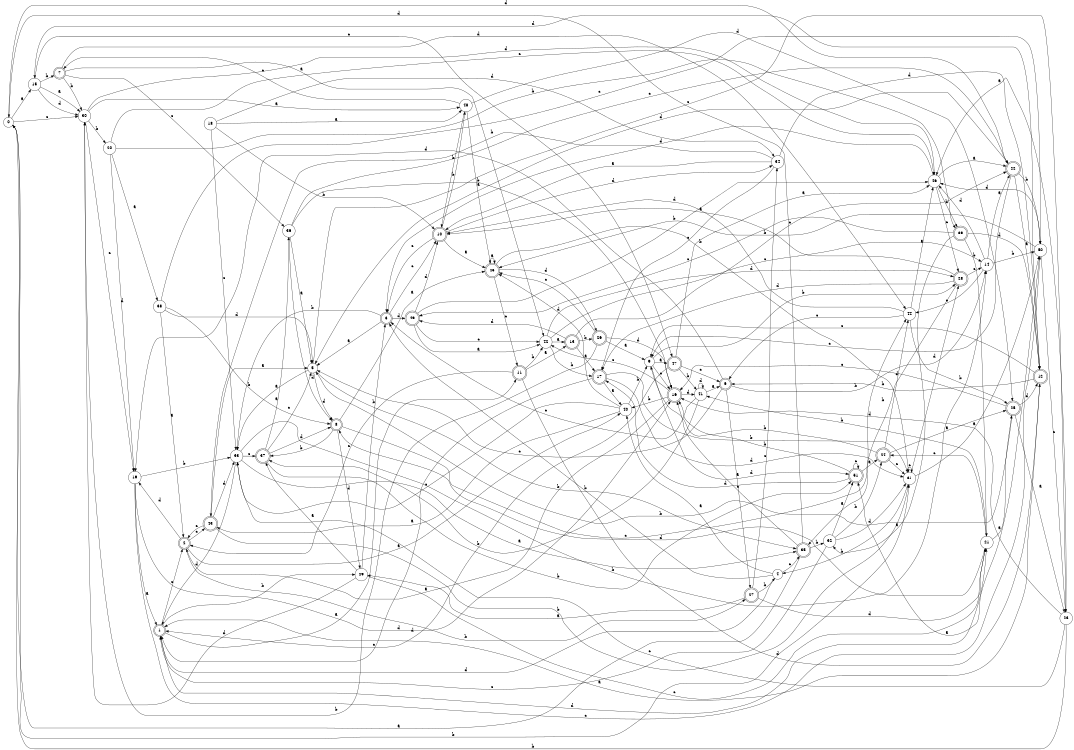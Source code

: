 digraph n42_9 {
__start0 [label="" shape="none"];

rankdir=LR;
size="8,5";

s0 [style="filled", color="black", fillcolor="white" shape="circle", label="0"];
s1 [style="rounded,filled", color="black", fillcolor="white" shape="doublecircle", label="1"];
s2 [style="rounded,filled", color="black", fillcolor="white" shape="doublecircle", label="2"];
s3 [style="rounded,filled", color="black", fillcolor="white" shape="doublecircle", label="3"];
s4 [style="filled", color="black", fillcolor="white" shape="circle", label="4"];
s5 [style="filled", color="black", fillcolor="white" shape="circle", label="5"];
s6 [style="rounded,filled", color="black", fillcolor="white" shape="doublecircle", label="6"];
s7 [style="rounded,filled", color="black", fillcolor="white" shape="doublecircle", label="7"];
s8 [style="rounded,filled", color="black", fillcolor="white" shape="doublecircle", label="8"];
s9 [style="filled", color="black", fillcolor="white" shape="circle", label="9"];
s10 [style="rounded,filled", color="black", fillcolor="white" shape="doublecircle", label="10"];
s11 [style="rounded,filled", color="black", fillcolor="white" shape="doublecircle", label="11"];
s12 [style="rounded,filled", color="black", fillcolor="white" shape="doublecircle", label="12"];
s13 [style="rounded,filled", color="black", fillcolor="white" shape="doublecircle", label="13"];
s14 [style="filled", color="black", fillcolor="white" shape="circle", label="14"];
s15 [style="filled", color="black", fillcolor="white" shape="circle", label="15"];
s16 [style="rounded,filled", color="black", fillcolor="white" shape="doublecircle", label="16"];
s17 [style="rounded,filled", color="black", fillcolor="white" shape="doublecircle", label="17"];
s18 [style="filled", color="black", fillcolor="white" shape="circle", label="18"];
s19 [style="filled", color="black", fillcolor="white" shape="circle", label="19"];
s20 [style="filled", color="black", fillcolor="white" shape="circle", label="20"];
s21 [style="filled", color="black", fillcolor="white" shape="circle", label="21"];
s22 [style="rounded,filled", color="black", fillcolor="white" shape="doublecircle", label="22"];
s23 [style="filled", color="black", fillcolor="white" shape="circle", label="23"];
s24 [style="rounded,filled", color="black", fillcolor="white" shape="doublecircle", label="24"];
s25 [style="rounded,filled", color="black", fillcolor="white" shape="doublecircle", label="25"];
s26 [style="rounded,filled", color="black", fillcolor="white" shape="doublecircle", label="26"];
s27 [style="rounded,filled", color="black", fillcolor="white" shape="doublecircle", label="27"];
s28 [style="rounded,filled", color="black", fillcolor="white" shape="doublecircle", label="28"];
s29 [style="filled", color="black", fillcolor="white" shape="circle", label="29"];
s30 [style="filled", color="black", fillcolor="white" shape="circle", label="30"];
s31 [style="filled", color="black", fillcolor="white" shape="circle", label="31"];
s32 [style="filled", color="black", fillcolor="white" shape="circle", label="32"];
s33 [style="filled", color="black", fillcolor="white" shape="circle", label="33"];
s34 [style="filled", color="black", fillcolor="white" shape="circle", label="34"];
s35 [style="rounded,filled", color="black", fillcolor="white" shape="doublecircle", label="35"];
s36 [style="filled", color="black", fillcolor="white" shape="circle", label="36"];
s37 [style="rounded,filled", color="black", fillcolor="white" shape="doublecircle", label="37"];
s38 [style="filled", color="black", fillcolor="white" shape="circle", label="38"];
s39 [style="rounded,filled", color="black", fillcolor="white" shape="doublecircle", label="39"];
s40 [style="filled", color="black", fillcolor="white" shape="circle", label="40"];
s41 [style="filled", color="black", fillcolor="white" shape="circle", label="41"];
s42 [style="filled", color="black", fillcolor="white" shape="circle", label="42"];
s43 [style="rounded,filled", color="black", fillcolor="white" shape="doublecircle", label="43"];
s44 [style="filled", color="black", fillcolor="white" shape="circle", label="44"];
s45 [style="rounded,filled", color="black", fillcolor="white" shape="doublecircle", label="45"];
s46 [style="filled", color="black", fillcolor="white" shape="circle", label="46"];
s47 [style="rounded,filled", color="black", fillcolor="white" shape="doublecircle", label="47"];
s48 [style="filled", color="black", fillcolor="white" shape="circle", label="48"];
s49 [style="rounded,filled", color="black", fillcolor="white" shape="doublecircle", label="49"];
s50 [style="filled", color="black", fillcolor="white" shape="circle", label="50"];
s51 [style="rounded,filled", color="black", fillcolor="white" shape="doublecircle", label="51"];
s0 -> s15 [label="a"];
s0 -> s31 [label="b"];
s0 -> s30 [label="c"];
s0 -> s22 [label="d"];
s1 -> s11 [label="a"];
s1 -> s29 [label="b"];
s1 -> s2 [label="c"];
s1 -> s21 [label="d"];
s2 -> s40 [label="a"];
s2 -> s27 [label="b"];
s2 -> s43 [label="c"];
s2 -> s19 [label="d"];
s3 -> s5 [label="a"];
s3 -> s33 [label="b"];
s3 -> s10 [label="c"];
s3 -> s49 [label="d"];
s4 -> s40 [label="a"];
s4 -> s3 [label="b"];
s4 -> s35 [label="c"];
s4 -> s1 [label="d"];
s5 -> s33 [label="a"];
s5 -> s35 [label="b"];
s5 -> s23 [label="c"];
s5 -> s8 [label="d"];
s6 -> s27 [label="a"];
s6 -> s14 [label="b"];
s6 -> s5 [label="c"];
s6 -> s19 [label="d"];
s7 -> s42 [label="a"];
s7 -> s30 [label="b"];
s7 -> s36 [label="c"];
s7 -> s44 [label="d"];
s8 -> s45 [label="a"];
s8 -> s37 [label="b"];
s8 -> s44 [label="c"];
s8 -> s29 [label="d"];
s9 -> s47 [label="a"];
s9 -> s28 [label="b"];
s9 -> s16 [label="c"];
s9 -> s51 [label="d"];
s10 -> s45 [label="a"];
s10 -> s48 [label="b"];
s10 -> s3 [label="c"];
s10 -> s34 [label="d"];
s11 -> s13 [label="a"];
s11 -> s42 [label="b"];
s11 -> s2 [label="c"];
s11 -> s12 [label="d"];
s12 -> s1 [label="a"];
s12 -> s6 [label="b"];
s12 -> s9 [label="c"];
s12 -> s15 [label="d"];
s13 -> s17 [label="a"];
s13 -> s26 [label="b"];
s13 -> s22 [label="c"];
s13 -> s49 [label="d"];
s14 -> s22 [label="a"];
s14 -> s50 [label="b"];
s14 -> s44 [label="c"];
s14 -> s46 [label="d"];
s15 -> s30 [label="a"];
s15 -> s7 [label="b"];
s15 -> s47 [label="c"];
s15 -> s30 [label="d"];
s16 -> s2 [label="a"];
s16 -> s40 [label="b"];
s16 -> s42 [label="c"];
s16 -> s41 [label="d"];
s17 -> s40 [label="a"];
s17 -> s31 [label="b"];
s17 -> s1 [label="c"];
s17 -> s31 [label="d"];
s18 -> s48 [label="a"];
s18 -> s10 [label="b"];
s18 -> s33 [label="c"];
s18 -> s34 [label="d"];
s19 -> s1 [label="a"];
s19 -> s33 [label="b"];
s19 -> s50 [label="c"];
s19 -> s16 [label="d"];
s20 -> s38 [label="a"];
s20 -> s39 [label="b"];
s20 -> s46 [label="c"];
s20 -> s19 [label="d"];
s21 -> s25 [label="a"];
s21 -> s41 [label="b"];
s21 -> s24 [label="c"];
s21 -> s8 [label="d"];
s22 -> s12 [label="a"];
s22 -> s50 [label="b"];
s22 -> s9 [label="c"];
s22 -> s5 [label="d"];
s23 -> s46 [label="a"];
s23 -> s0 [label="b"];
s23 -> s33 [label="c"];
s23 -> s16 [label="d"];
s24 -> s25 [label="a"];
s24 -> s9 [label="b"];
s24 -> s31 [label="c"];
s24 -> s44 [label="d"];
s25 -> s23 [label="a"];
s25 -> s5 [label="b"];
s25 -> s16 [label="c"];
s25 -> s12 [label="d"];
s26 -> s9 [label="a"];
s26 -> s30 [label="b"];
s26 -> s45 [label="c"];
s26 -> s16 [label="d"];
s27 -> s29 [label="a"];
s27 -> s4 [label="b"];
s27 -> s34 [label="c"];
s27 -> s21 [label="d"];
s28 -> s10 [label="a"];
s28 -> s35 [label="b"];
s28 -> s14 [label="c"];
s28 -> s17 [label="d"];
s29 -> s37 [label="a"];
s29 -> s3 [label="b"];
s29 -> s21 [label="c"];
s29 -> s30 [label="d"];
s30 -> s48 [label="a"];
s30 -> s20 [label="b"];
s30 -> s19 [label="c"];
s30 -> s46 [label="d"];
s31 -> s50 [label="a"];
s31 -> s4 [label="b"];
s31 -> s31 [label="c"];
s31 -> s28 [label="d"];
s32 -> s51 [label="a"];
s32 -> s24 [label="b"];
s32 -> s1 [label="c"];
s32 -> s31 [label="d"];
s33 -> s35 [label="a"];
s33 -> s14 [label="b"];
s33 -> s37 [label="c"];
s33 -> s1 [label="d"];
s34 -> s10 [label="a"];
s34 -> s43 [label="b"];
s34 -> s17 [label="c"];
s34 -> s12 [label="d"];
s35 -> s0 [label="a"];
s35 -> s32 [label="b"];
s35 -> s16 [label="c"];
s35 -> s0 [label="d"];
s36 -> s5 [label="a"];
s36 -> s16 [label="b"];
s36 -> s22 [label="c"];
s36 -> s8 [label="d"];
s37 -> s36 [label="a"];
s37 -> s51 [label="b"];
s37 -> s5 [label="c"];
s37 -> s8 [label="d"];
s38 -> s2 [label="a"];
s38 -> s8 [label="b"];
s38 -> s50 [label="c"];
s38 -> s5 [label="d"];
s39 -> s32 [label="a"];
s39 -> s21 [label="b"];
s39 -> s49 [label="c"];
s39 -> s12 [label="d"];
s40 -> s43 [label="a"];
s40 -> s9 [label="b"];
s40 -> s33 [label="c"];
s40 -> s45 [label="d"];
s41 -> s6 [label="a"];
s41 -> s37 [label="b"];
s41 -> s3 [label="c"];
s41 -> s41 [label="d"];
s42 -> s13 [label="a"];
s42 -> s17 [label="b"];
s42 -> s14 [label="c"];
s42 -> s28 [label="d"];
s43 -> s5 [label="a"];
s43 -> s31 [label="b"];
s43 -> s2 [label="c"];
s43 -> s33 [label="d"];
s44 -> s46 [label="a"];
s44 -> s25 [label="b"];
s44 -> s6 [label="c"];
s44 -> s10 [label="d"];
s45 -> s45 [label="a"];
s45 -> s31 [label="b"];
s45 -> s11 [label="c"];
s45 -> s26 [label="d"];
s46 -> s22 [label="a"];
s46 -> s39 [label="b"];
s46 -> s28 [label="c"];
s46 -> s3 [label="d"];
s47 -> s46 [label="a"];
s47 -> s41 [label="b"];
s47 -> s6 [label="c"];
s47 -> s1 [label="d"];
s48 -> s45 [label="a"];
s48 -> s10 [label="b"];
s48 -> s7 [label="c"];
s48 -> s25 [label="d"];
s49 -> s42 [label="a"];
s49 -> s46 [label="b"];
s49 -> s42 [label="c"];
s49 -> s10 [label="d"];
s50 -> s51 [label="a"];
s50 -> s45 [label="b"];
s50 -> s23 [label="c"];
s50 -> s46 [label="d"];
s51 -> s24 [label="a"];
s51 -> s16 [label="b"];
s51 -> s51 [label="c"];
s51 -> s17 [label="d"];

}